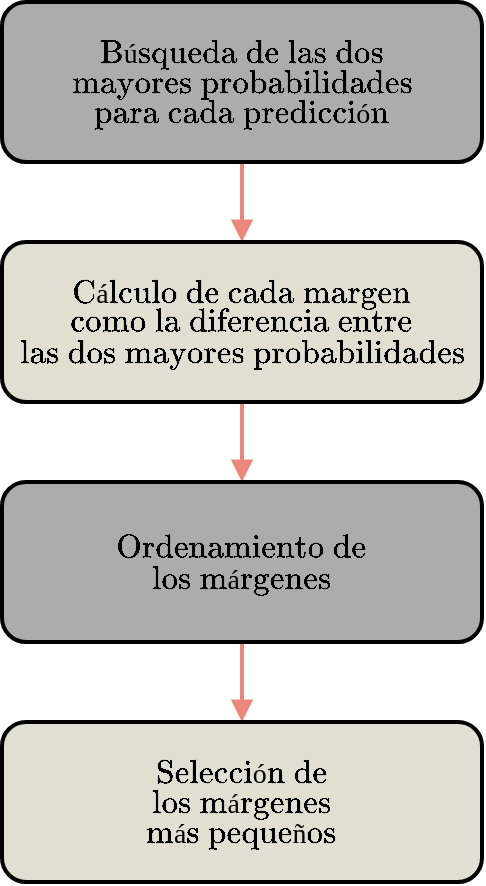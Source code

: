 <mxfile version="26.0.16">
  <diagram name="Page-1" id="Ykw0tnQGzgniFtMDhd3j">
    <mxGraphModel dx="1880" dy="630" grid="1" gridSize="10" guides="1" tooltips="1" connect="1" arrows="1" fold="1" page="1" pageScale="1" pageWidth="500" pageHeight="150" math="1" shadow="0">
      <root>
        <mxCell id="0" />
        <mxCell id="1" parent="0" />
        <mxCell id="AGrxxjrPLN_I4uh5sOZF-22" value="" style="edgeStyle=orthogonalEdgeStyle;rounded=0;orthogonalLoop=1;jettySize=auto;html=1;strokeWidth=2;endArrow=block;endFill=1;strokeColor=#EB877B;" edge="1" parent="1" source="hjdBpJjyIPGbq1nmFeGQ-1" target="hjdBpJjyIPGbq1nmFeGQ-2">
          <mxGeometry relative="1" as="geometry" />
        </mxCell>
        <mxCell id="hjdBpJjyIPGbq1nmFeGQ-1" value="" style="rounded=1;whiteSpace=wrap;html=1;fillColor=#ACACAC;strokeWidth=2;" parent="1" vertex="1">
          <mxGeometry x="-920" y="-120" width="240" height="80" as="geometry" />
        </mxCell>
        <mxCell id="AGrxxjrPLN_I4uh5sOZF-24" value="" style="edgeStyle=orthogonalEdgeStyle;rounded=0;orthogonalLoop=1;jettySize=auto;html=1;strokeWidth=2;strokeColor=#EB877B;endArrow=block;endFill=1;" edge="1" parent="1" source="hjdBpJjyIPGbq1nmFeGQ-2" target="AGrxxjrPLN_I4uh5sOZF-1">
          <mxGeometry relative="1" as="geometry" />
        </mxCell>
        <mxCell id="hjdBpJjyIPGbq1nmFeGQ-2" value="" style="rounded=1;whiteSpace=wrap;html=1;fillColor=#E1DFD2;strokeWidth=2;" parent="1" vertex="1">
          <mxGeometry x="-920" width="240" height="80" as="geometry" />
        </mxCell>
        <mxCell id="AGrxxjrPLN_I4uh5sOZF-25" value="" style="edgeStyle=orthogonalEdgeStyle;rounded=0;orthogonalLoop=1;jettySize=auto;html=1;strokeColor=#EB877B;strokeWidth=2;endArrow=block;endFill=1;" edge="1" parent="1" source="AGrxxjrPLN_I4uh5sOZF-1" target="AGrxxjrPLN_I4uh5sOZF-2">
          <mxGeometry relative="1" as="geometry" />
        </mxCell>
        <mxCell id="AGrxxjrPLN_I4uh5sOZF-1" value="" style="rounded=1;whiteSpace=wrap;html=1;fillColor=#ACACAC;strokeWidth=2;" vertex="1" parent="1">
          <mxGeometry x="-920" y="120" width="240" height="80" as="geometry" />
        </mxCell>
        <mxCell id="AGrxxjrPLN_I4uh5sOZF-2" value="" style="rounded=1;whiteSpace=wrap;html=1;fillColor=#E1DFD2;strokeWidth=2;" vertex="1" parent="1">
          <mxGeometry x="-920" y="240" width="240" height="80" as="geometry" />
        </mxCell>
        <mxCell id="AGrxxjrPLN_I4uh5sOZF-8" value="&lt;font style=&quot;font-size: 14px;&quot;&gt;$$\text{Búsqueda de las dos}$$&lt;/font&gt;" style="text;html=1;align=center;verticalAlign=middle;whiteSpace=wrap;rounded=0;" vertex="1" parent="1">
          <mxGeometry x="-830" y="-110" width="60" height="30" as="geometry" />
        </mxCell>
        <mxCell id="AGrxxjrPLN_I4uh5sOZF-9" value="&lt;font style=&quot;font-size: 14px;&quot;&gt;$$\text{mayores probabilidades}$$&lt;/font&gt;" style="text;html=1;align=center;verticalAlign=middle;whiteSpace=wrap;rounded=0;" vertex="1" parent="1">
          <mxGeometry x="-830" y="-95" width="60" height="30" as="geometry" />
        </mxCell>
        <mxCell id="AGrxxjrPLN_I4uh5sOZF-10" value="&lt;font style=&quot;font-size: 14px;&quot;&gt;$$\text{para cada predicción}$$&lt;/font&gt;" style="text;html=1;align=center;verticalAlign=middle;whiteSpace=wrap;rounded=0;" vertex="1" parent="1">
          <mxGeometry x="-830" y="-80" width="60" height="30" as="geometry" />
        </mxCell>
        <mxCell id="AGrxxjrPLN_I4uh5sOZF-11" value="&lt;font style=&quot;font-size: 14px;&quot;&gt;$$\text{Cálculo de cada margen}$$&lt;/font&gt;" style="text;html=1;align=center;verticalAlign=middle;whiteSpace=wrap;rounded=0;" vertex="1" parent="1">
          <mxGeometry x="-830" y="10" width="60" height="30" as="geometry" />
        </mxCell>
        <mxCell id="AGrxxjrPLN_I4uh5sOZF-12" value="&lt;font style=&quot;font-size: 14px;&quot;&gt;$$\text{como la diferencia entre}$$&lt;/font&gt;" style="text;html=1;align=center;verticalAlign=middle;whiteSpace=wrap;rounded=0;" vertex="1" parent="1">
          <mxGeometry x="-830" y="25" width="60" height="30" as="geometry" />
        </mxCell>
        <mxCell id="AGrxxjrPLN_I4uh5sOZF-13" value="&lt;font style=&quot;font-size: 14px;&quot;&gt;$$\text{las dos mayores probabilidades}$$&lt;/font&gt;" style="text;html=1;align=center;verticalAlign=middle;whiteSpace=wrap;rounded=0;" vertex="1" parent="1">
          <mxGeometry x="-830" y="40" width="60" height="30" as="geometry" />
        </mxCell>
        <mxCell id="AGrxxjrPLN_I4uh5sOZF-14" value="&lt;font style=&quot;font-size: 14px;&quot;&gt;$$\text{Ordenamiento de}$$&lt;/font&gt;" style="text;html=1;align=center;verticalAlign=middle;whiteSpace=wrap;rounded=0;" vertex="1" parent="1">
          <mxGeometry x="-830" y="137.5" width="60" height="30" as="geometry" />
        </mxCell>
        <mxCell id="AGrxxjrPLN_I4uh5sOZF-16" value="&lt;font style=&quot;font-size: 14px;&quot;&gt;$$\text{los márgenes}$$&lt;/font&gt;" style="text;html=1;align=center;verticalAlign=middle;whiteSpace=wrap;rounded=0;" vertex="1" parent="1">
          <mxGeometry x="-830" y="152.5" width="60" height="30" as="geometry" />
        </mxCell>
        <mxCell id="AGrxxjrPLN_I4uh5sOZF-17" value="&lt;font style=&quot;font-size: 14px;&quot;&gt;$$\text{Selección de}$$&lt;/font&gt;" style="text;html=1;align=center;verticalAlign=middle;whiteSpace=wrap;rounded=0;" vertex="1" parent="1">
          <mxGeometry x="-830" y="250" width="60" height="30" as="geometry" />
        </mxCell>
        <mxCell id="AGrxxjrPLN_I4uh5sOZF-18" value="&lt;font style=&quot;font-size: 14px;&quot;&gt;$$\text{los márgenes}$$&lt;/font&gt;" style="text;html=1;align=center;verticalAlign=middle;whiteSpace=wrap;rounded=0;" vertex="1" parent="1">
          <mxGeometry x="-830" y="265" width="60" height="30" as="geometry" />
        </mxCell>
        <mxCell id="AGrxxjrPLN_I4uh5sOZF-19" value="&lt;font style=&quot;font-size: 14px;&quot;&gt;$$\text{más pequeños}$$&lt;/font&gt;" style="text;html=1;align=center;verticalAlign=middle;whiteSpace=wrap;rounded=0;" vertex="1" parent="1">
          <mxGeometry x="-830" y="280" width="60" height="30" as="geometry" />
        </mxCell>
      </root>
    </mxGraphModel>
  </diagram>
</mxfile>
